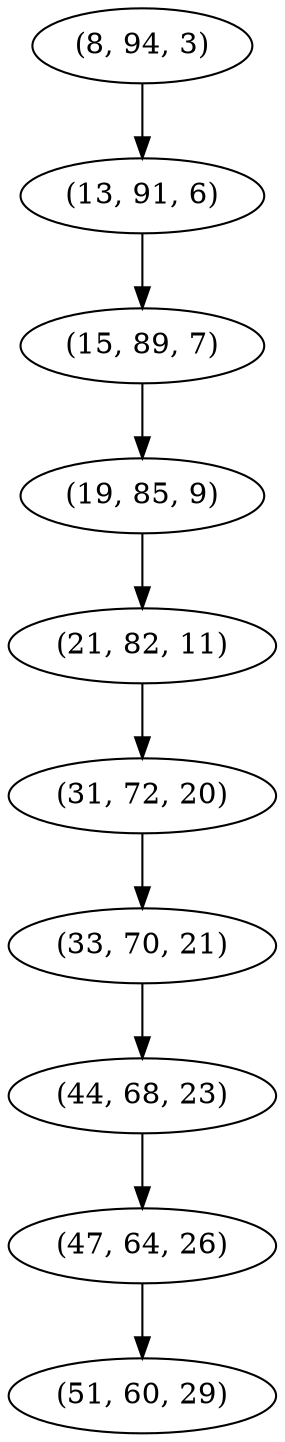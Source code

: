 digraph tree {
    "(8, 94, 3)";
    "(13, 91, 6)";
    "(15, 89, 7)";
    "(19, 85, 9)";
    "(21, 82, 11)";
    "(31, 72, 20)";
    "(33, 70, 21)";
    "(44, 68, 23)";
    "(47, 64, 26)";
    "(51, 60, 29)";
    "(8, 94, 3)" -> "(13, 91, 6)";
    "(13, 91, 6)" -> "(15, 89, 7)";
    "(15, 89, 7)" -> "(19, 85, 9)";
    "(19, 85, 9)" -> "(21, 82, 11)";
    "(21, 82, 11)" -> "(31, 72, 20)";
    "(31, 72, 20)" -> "(33, 70, 21)";
    "(33, 70, 21)" -> "(44, 68, 23)";
    "(44, 68, 23)" -> "(47, 64, 26)";
    "(47, 64, 26)" -> "(51, 60, 29)";
}
